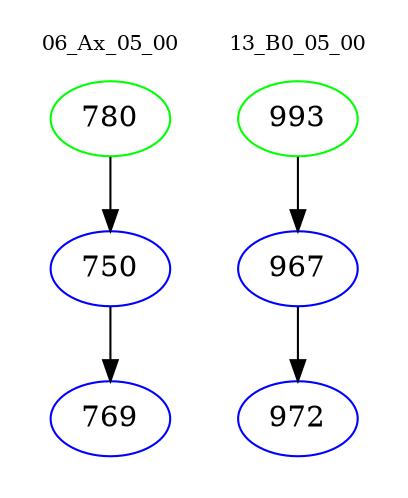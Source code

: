 digraph{
subgraph cluster_0 {
color = white
label = "06_Ax_05_00";
fontsize=10;
T0_780 [label="780", color="green"]
T0_780 -> T0_750 [color="black"]
T0_750 [label="750", color="blue"]
T0_750 -> T0_769 [color="black"]
T0_769 [label="769", color="blue"]
}
subgraph cluster_1 {
color = white
label = "13_B0_05_00";
fontsize=10;
T1_993 [label="993", color="green"]
T1_993 -> T1_967 [color="black"]
T1_967 [label="967", color="blue"]
T1_967 -> T1_972 [color="black"]
T1_972 [label="972", color="blue"]
}
}
